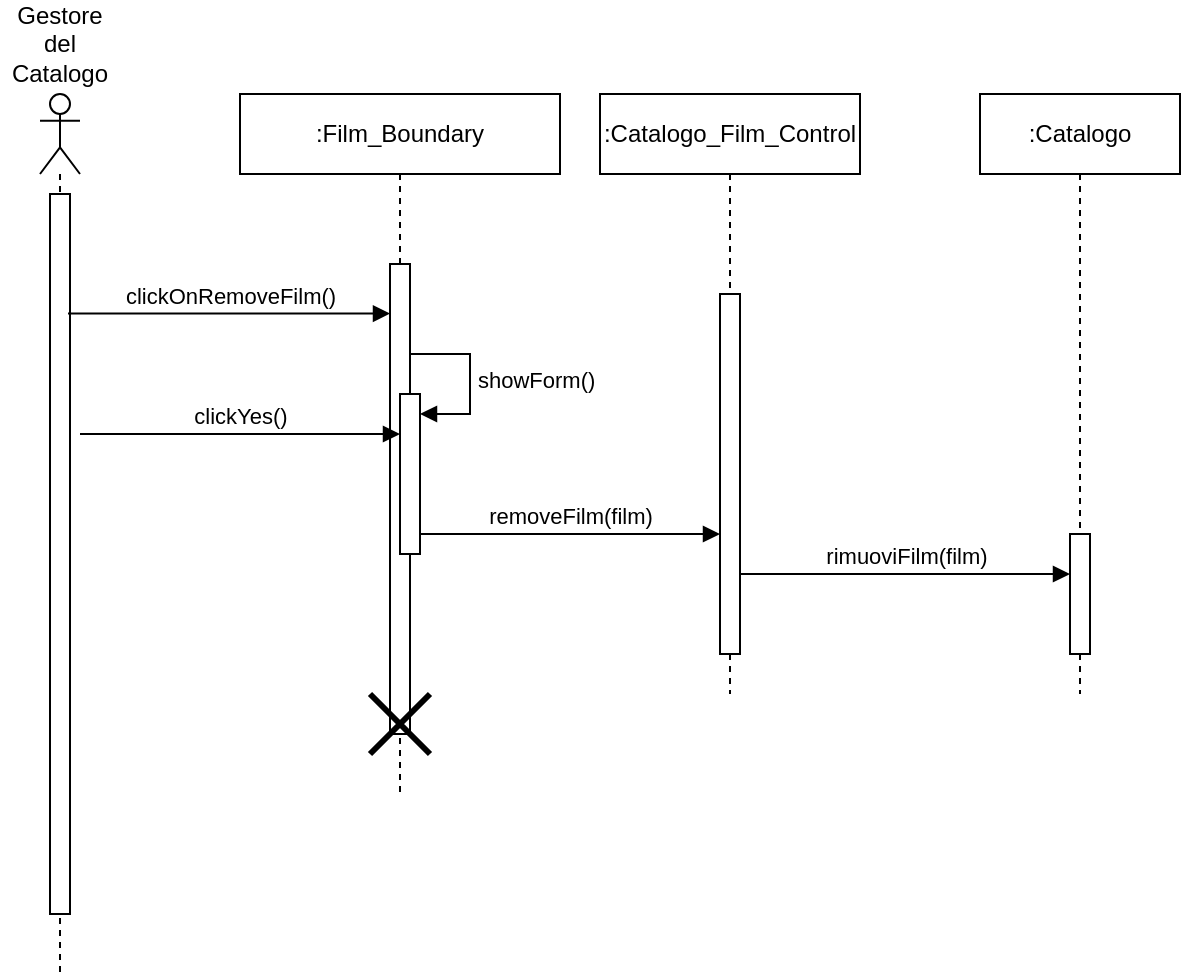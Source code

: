 <mxfile version="26.0.3">
  <diagram name="Page-1" id="zOEEpCLVx3BSE4MT3N1Z">
    <mxGraphModel dx="1129" dy="893" grid="1" gridSize="10" guides="1" tooltips="1" connect="1" arrows="1" fold="1" page="1" pageScale="1" pageWidth="827" pageHeight="1169" math="0" shadow="0">
      <root>
        <mxCell id="0" />
        <mxCell id="1" parent="0" />
        <mxCell id="m88zG1PSdtv8Twhl0nPQ-1" value="" style="shape=umlLifeline;perimeter=lifelinePerimeter;whiteSpace=wrap;html=1;container=1;dropTarget=0;collapsible=0;recursiveResize=0;outlineConnect=0;portConstraint=eastwest;newEdgeStyle={&quot;curved&quot;:0,&quot;rounded&quot;:0};participant=umlActor;" vertex="1" parent="1">
          <mxGeometry x="60" y="180" width="20" height="440" as="geometry" />
        </mxCell>
        <mxCell id="m88zG1PSdtv8Twhl0nPQ-2" value="" style="html=1;points=[[0,0,0,0,5],[0,1,0,0,-5],[1,0,0,0,5],[1,1,0,0,-5]];perimeter=orthogonalPerimeter;outlineConnect=0;targetShapes=umlLifeline;portConstraint=eastwest;newEdgeStyle={&quot;curved&quot;:0,&quot;rounded&quot;:0};" vertex="1" parent="m88zG1PSdtv8Twhl0nPQ-1">
          <mxGeometry x="5" y="50" width="10" height="360" as="geometry" />
        </mxCell>
        <mxCell id="m88zG1PSdtv8Twhl0nPQ-3" value="Gestore del Catalogo" style="text;html=1;align=center;verticalAlign=middle;whiteSpace=wrap;rounded=0;" vertex="1" parent="1">
          <mxGeometry x="40" y="140" width="60" height="30" as="geometry" />
        </mxCell>
        <mxCell id="m88zG1PSdtv8Twhl0nPQ-4" value="clickOnRemoveFilm()" style="html=1;verticalAlign=bottom;endArrow=block;curved=0;rounded=0;exitX=0.8;exitY=0.166;exitDx=0;exitDy=0;exitPerimeter=0;" edge="1" parent="1" target="m88zG1PSdtv8Twhl0nPQ-6">
          <mxGeometry width="80" relative="1" as="geometry">
            <mxPoint x="74" y="289.76" as="sourcePoint" />
            <mxPoint x="230" y="290" as="targetPoint" />
          </mxGeometry>
        </mxCell>
        <mxCell id="m88zG1PSdtv8Twhl0nPQ-5" value=":Film_Boundary" style="shape=umlLifeline;perimeter=lifelinePerimeter;whiteSpace=wrap;html=1;container=1;dropTarget=0;collapsible=0;recursiveResize=0;outlineConnect=0;portConstraint=eastwest;newEdgeStyle={&quot;curved&quot;:0,&quot;rounded&quot;:0};" vertex="1" parent="1">
          <mxGeometry x="160" y="180" width="160" height="350" as="geometry" />
        </mxCell>
        <mxCell id="m88zG1PSdtv8Twhl0nPQ-6" value="" style="html=1;points=[[0,0,0,0,5],[0,1,0,0,-5],[1,0,0,0,5],[1,1,0,0,-5]];perimeter=orthogonalPerimeter;outlineConnect=0;targetShapes=umlLifeline;portConstraint=eastwest;newEdgeStyle={&quot;curved&quot;:0,&quot;rounded&quot;:0};" vertex="1" parent="m88zG1PSdtv8Twhl0nPQ-5">
          <mxGeometry x="75" y="85" width="10" height="235" as="geometry" />
        </mxCell>
        <mxCell id="m88zG1PSdtv8Twhl0nPQ-27" value="" style="html=1;points=[[0,0,0,0,5],[0,1,0,0,-5],[1,0,0,0,5],[1,1,0,0,-5]];perimeter=orthogonalPerimeter;outlineConnect=0;targetShapes=umlLifeline;portConstraint=eastwest;newEdgeStyle={&quot;curved&quot;:0,&quot;rounded&quot;:0};" vertex="1" parent="m88zG1PSdtv8Twhl0nPQ-5">
          <mxGeometry x="80" y="150" width="10" height="80" as="geometry" />
        </mxCell>
        <mxCell id="m88zG1PSdtv8Twhl0nPQ-28" value="showForm()" style="html=1;align=left;spacingLeft=2;endArrow=block;rounded=0;edgeStyle=orthogonalEdgeStyle;curved=0;rounded=0;" edge="1" target="m88zG1PSdtv8Twhl0nPQ-27" parent="m88zG1PSdtv8Twhl0nPQ-5">
          <mxGeometry relative="1" as="geometry">
            <mxPoint x="85" y="130" as="sourcePoint" />
            <Array as="points">
              <mxPoint x="115" y="160" />
            </Array>
          </mxGeometry>
        </mxCell>
        <mxCell id="m88zG1PSdtv8Twhl0nPQ-9" value=":Catalogo_Film_Control" style="shape=umlLifeline;perimeter=lifelinePerimeter;whiteSpace=wrap;html=1;container=1;dropTarget=0;collapsible=0;recursiveResize=0;outlineConnect=0;portConstraint=eastwest;newEdgeStyle={&quot;curved&quot;:0,&quot;rounded&quot;:0};" vertex="1" parent="1">
          <mxGeometry x="340" y="180" width="130" height="300" as="geometry" />
        </mxCell>
        <mxCell id="m88zG1PSdtv8Twhl0nPQ-10" value="" style="html=1;points=[[0,0,0,0,5],[0,1,0,0,-5],[1,0,0,0,5],[1,1,0,0,-5]];perimeter=orthogonalPerimeter;outlineConnect=0;targetShapes=umlLifeline;portConstraint=eastwest;newEdgeStyle={&quot;curved&quot;:0,&quot;rounded&quot;:0};" vertex="1" parent="m88zG1PSdtv8Twhl0nPQ-9">
          <mxGeometry x="60" y="100" width="10" height="180" as="geometry" />
        </mxCell>
        <mxCell id="m88zG1PSdtv8Twhl0nPQ-12" value=":Catalogo" style="shape=umlLifeline;perimeter=lifelinePerimeter;whiteSpace=wrap;html=1;container=1;dropTarget=0;collapsible=0;recursiveResize=0;outlineConnect=0;portConstraint=eastwest;newEdgeStyle={&quot;curved&quot;:0,&quot;rounded&quot;:0};" vertex="1" parent="1">
          <mxGeometry x="530" y="180" width="100" height="300" as="geometry" />
        </mxCell>
        <mxCell id="m88zG1PSdtv8Twhl0nPQ-13" value="" style="html=1;points=[[0,0,0,0,5],[0,1,0,0,-5],[1,0,0,0,5],[1,1,0,0,-5]];perimeter=orthogonalPerimeter;outlineConnect=0;targetShapes=umlLifeline;portConstraint=eastwest;newEdgeStyle={&quot;curved&quot;:0,&quot;rounded&quot;:0};" vertex="1" parent="m88zG1PSdtv8Twhl0nPQ-12">
          <mxGeometry x="45" y="220" width="10" height="60" as="geometry" />
        </mxCell>
        <mxCell id="m88zG1PSdtv8Twhl0nPQ-29" value="clickYes()" style="html=1;verticalAlign=bottom;endArrow=block;curved=0;rounded=0;" edge="1" parent="1" target="m88zG1PSdtv8Twhl0nPQ-27">
          <mxGeometry width="80" relative="1" as="geometry">
            <mxPoint x="80" y="350" as="sourcePoint" />
            <mxPoint x="230" y="350" as="targetPoint" />
          </mxGeometry>
        </mxCell>
        <mxCell id="m88zG1PSdtv8Twhl0nPQ-7" value="" style="shape=umlDestroy;whiteSpace=wrap;html=1;strokeWidth=3;targetShapes=umlLifeline;" vertex="1" parent="1">
          <mxGeometry x="225" y="480" width="30" height="30" as="geometry" />
        </mxCell>
        <mxCell id="m88zG1PSdtv8Twhl0nPQ-31" value="removeFilm(film)" style="html=1;verticalAlign=bottom;endArrow=block;curved=0;rounded=0;" edge="1" parent="1" target="m88zG1PSdtv8Twhl0nPQ-10">
          <mxGeometry width="80" relative="1" as="geometry">
            <mxPoint x="250" y="400" as="sourcePoint" />
            <mxPoint x="380" y="400" as="targetPoint" />
          </mxGeometry>
        </mxCell>
        <mxCell id="m88zG1PSdtv8Twhl0nPQ-32" value="rimuoviFilm(film)" style="html=1;verticalAlign=bottom;endArrow=block;curved=0;rounded=0;" edge="1" parent="1" target="m88zG1PSdtv8Twhl0nPQ-13">
          <mxGeometry x="0.006" width="80" relative="1" as="geometry">
            <mxPoint x="410" y="420" as="sourcePoint" />
            <mxPoint x="490" y="420" as="targetPoint" />
            <mxPoint as="offset" />
          </mxGeometry>
        </mxCell>
      </root>
    </mxGraphModel>
  </diagram>
</mxfile>

